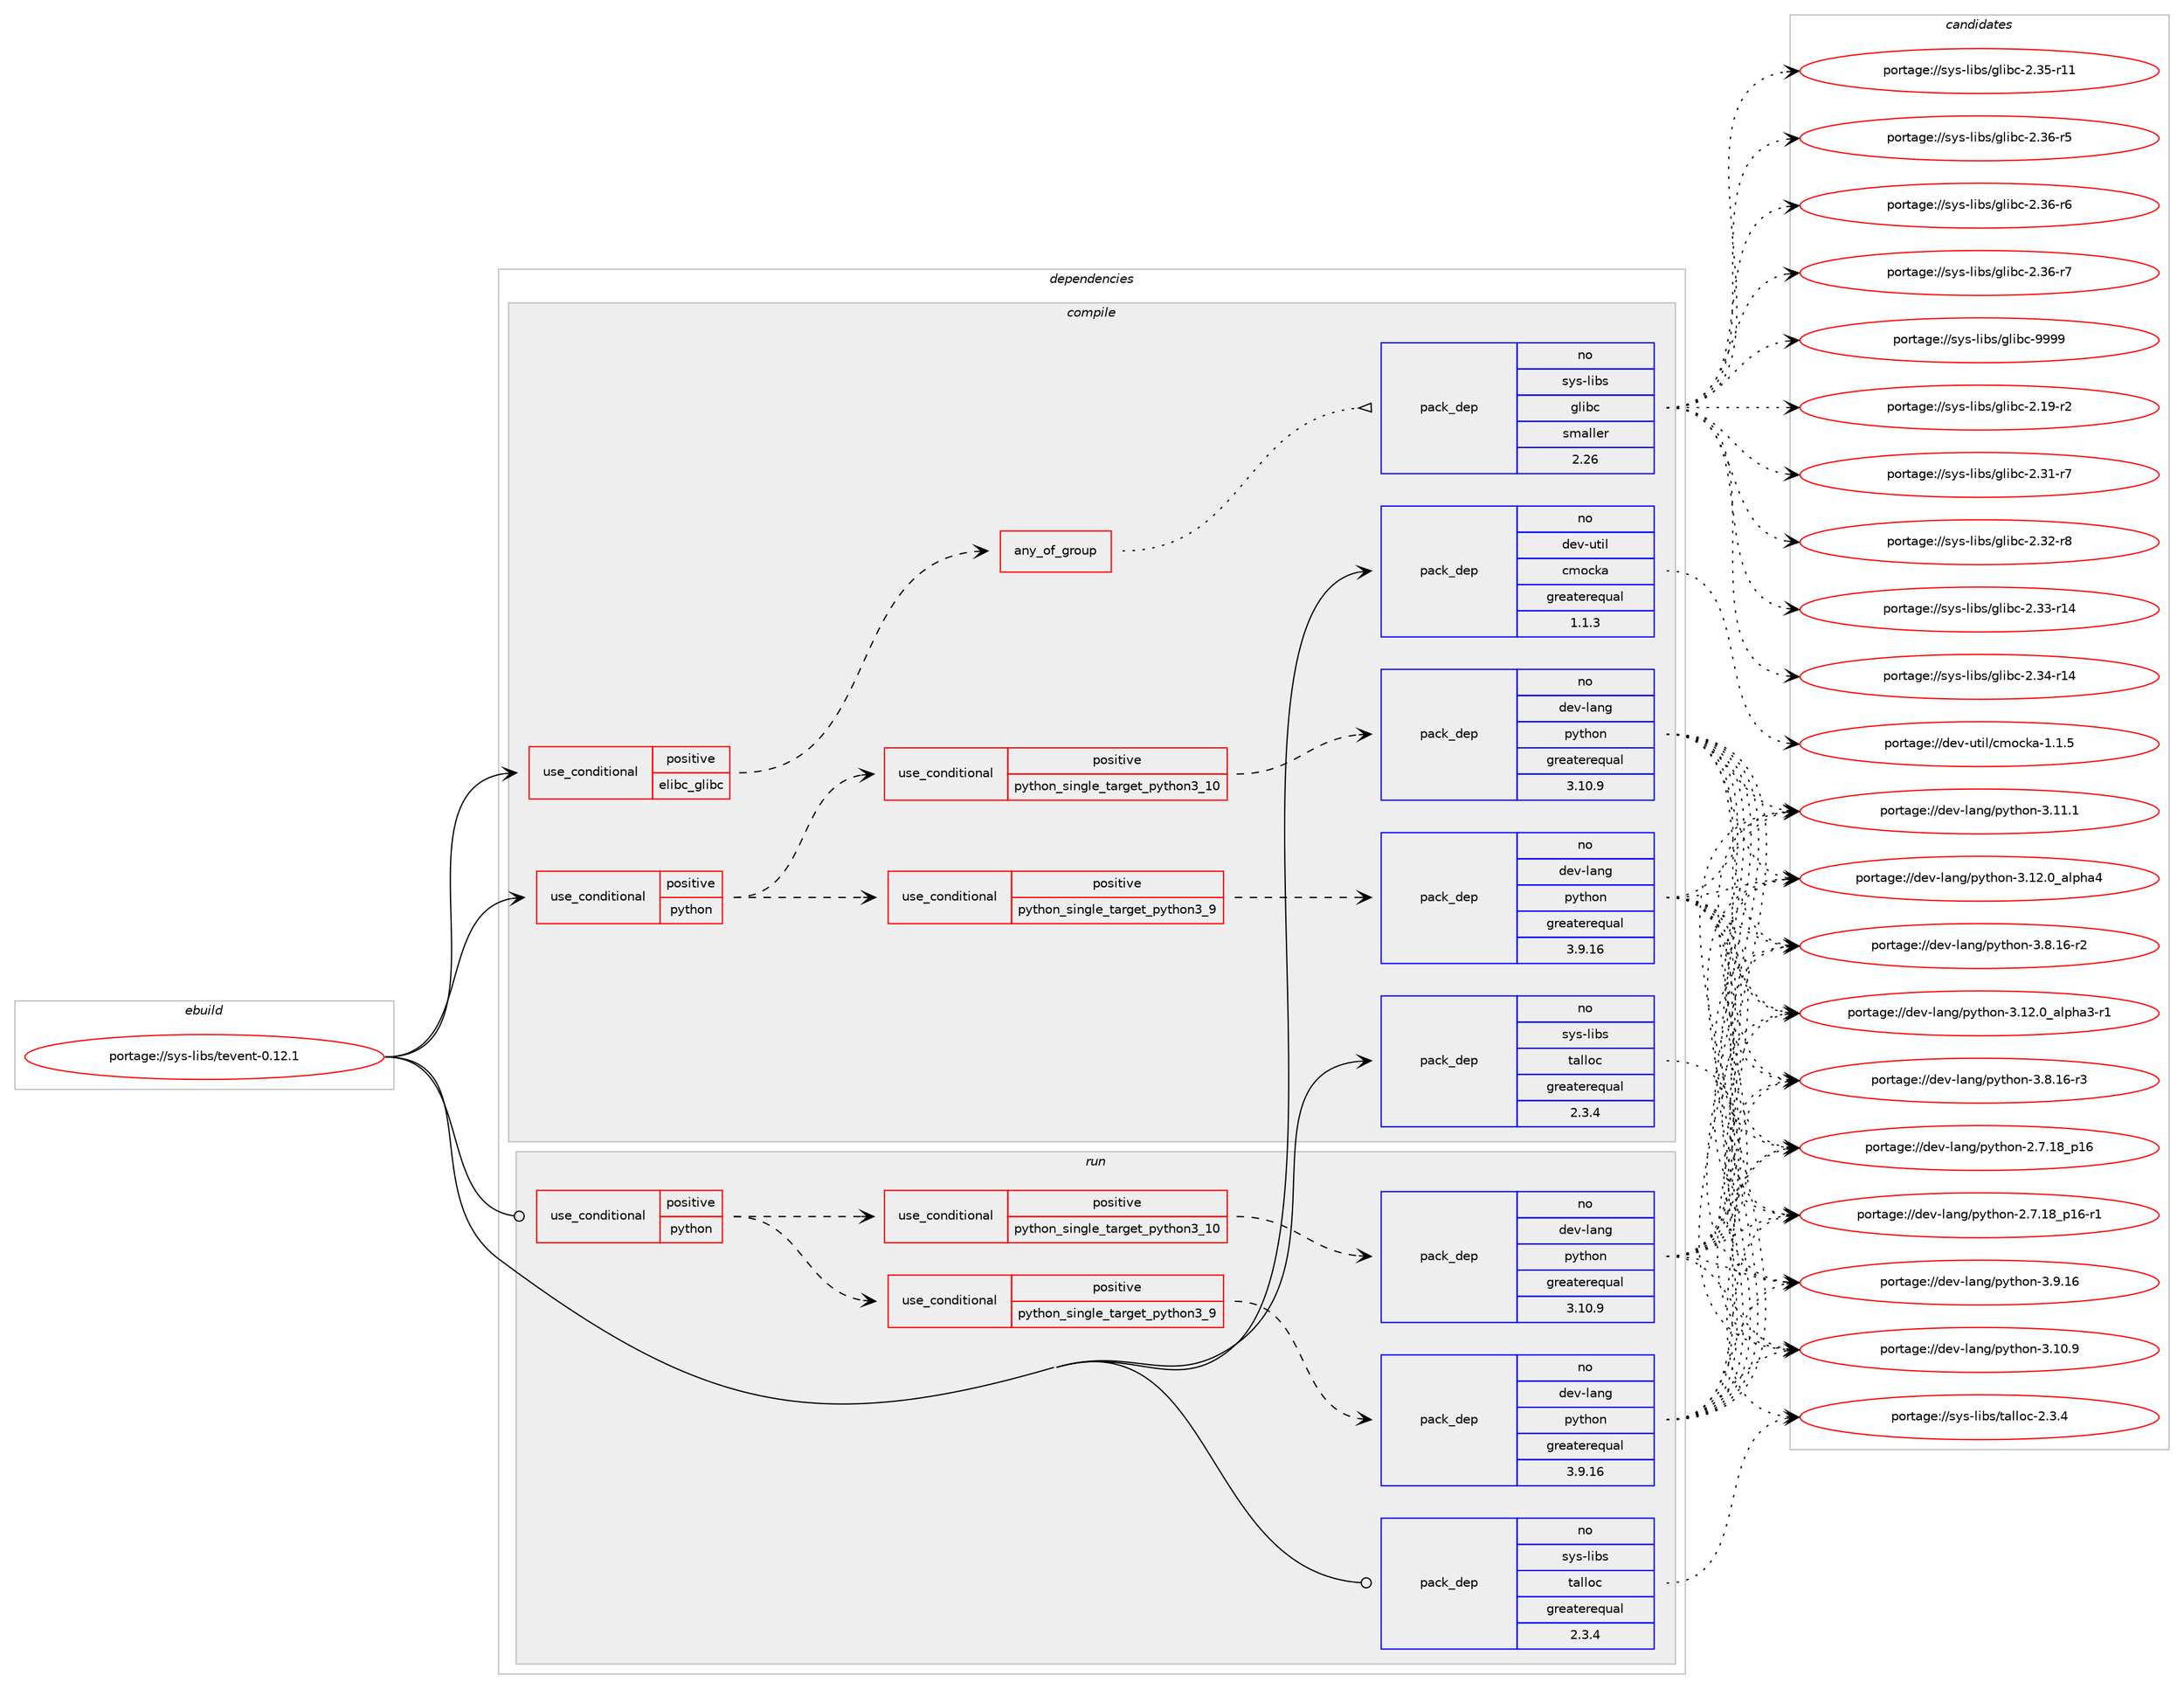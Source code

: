 digraph prolog {

# *************
# Graph options
# *************

newrank=true;
concentrate=true;
compound=true;
graph [rankdir=LR,fontname=Helvetica,fontsize=10,ranksep=1.5];#, ranksep=2.5, nodesep=0.2];
edge  [arrowhead=vee];
node  [fontname=Helvetica,fontsize=10];

# **********
# The ebuild
# **********

subgraph cluster_leftcol {
color=gray;
rank=same;
label=<<i>ebuild</i>>;
id [label="portage://sys-libs/tevent-0.12.1", color=red, width=4, href="../sys-libs/tevent-0.12.1.svg"];
}

# ****************
# The dependencies
# ****************

subgraph cluster_midcol {
color=gray;
label=<<i>dependencies</i>>;
subgraph cluster_compile {
fillcolor="#eeeeee";
style=filled;
label=<<i>compile</i>>;
subgraph cond5636 {
dependency8718 [label=<<TABLE BORDER="0" CELLBORDER="1" CELLSPACING="0" CELLPADDING="4"><TR><TD ROWSPAN="3" CELLPADDING="10">use_conditional</TD></TR><TR><TD>positive</TD></TR><TR><TD>elibc_glibc</TD></TR></TABLE>>, shape=none, color=red];
# *** BEGIN UNKNOWN DEPENDENCY TYPE (TODO) ***
# dependency8718 -> package_dependency(portage://sys-libs/tevent-0.12.1,install,no,net-libs,libtirpc,none,[,,],[],[use(optenable(abi_x86_32),negative),use(optenable(abi_x86_64),negative),use(optenable(abi_x86_x32),negative),use(optenable(abi_mips_n32),negative),use(optenable(abi_mips_n64),negative),use(optenable(abi_mips_o32),negative),use(optenable(abi_s390_32),negative),use(optenable(abi_s390_64),negative)])
# *** END UNKNOWN DEPENDENCY TYPE (TODO) ***

subgraph any63 {
dependency8719 [label=<<TABLE BORDER="0" CELLBORDER="1" CELLSPACING="0" CELLPADDING="4"><TR><TD CELLPADDING="10">any_of_group</TD></TR></TABLE>>, shape=none, color=red];# *** BEGIN UNKNOWN DEPENDENCY TYPE (TODO) ***
# dependency8719 -> package_dependency(portage://sys-libs/tevent-0.12.1,install,no,net-libs,rpcsvc-proto,none,[,,],[],[])
# *** END UNKNOWN DEPENDENCY TYPE (TODO) ***

subgraph pack3013 {
dependency8720 [label=<<TABLE BORDER="0" CELLBORDER="1" CELLSPACING="0" CELLPADDING="4" WIDTH="220"><TR><TD ROWSPAN="6" CELLPADDING="30">pack_dep</TD></TR><TR><TD WIDTH="110">no</TD></TR><TR><TD>sys-libs</TD></TR><TR><TD>glibc</TD></TR><TR><TD>smaller</TD></TR><TR><TD>2.26</TD></TR></TABLE>>, shape=none, color=blue];
}
dependency8719:e -> dependency8720:w [weight=20,style="dotted",arrowhead="oinv"];
}
dependency8718:e -> dependency8719:w [weight=20,style="dashed",arrowhead="vee"];
}
id:e -> dependency8718:w [weight=20,style="solid",arrowhead="vee"];
subgraph cond5637 {
dependency8721 [label=<<TABLE BORDER="0" CELLBORDER="1" CELLSPACING="0" CELLPADDING="4"><TR><TD ROWSPAN="3" CELLPADDING="10">use_conditional</TD></TR><TR><TD>positive</TD></TR><TR><TD>python</TD></TR></TABLE>>, shape=none, color=red];
subgraph cond5638 {
dependency8722 [label=<<TABLE BORDER="0" CELLBORDER="1" CELLSPACING="0" CELLPADDING="4"><TR><TD ROWSPAN="3" CELLPADDING="10">use_conditional</TD></TR><TR><TD>positive</TD></TR><TR><TD>python_single_target_python3_9</TD></TR></TABLE>>, shape=none, color=red];
subgraph pack3014 {
dependency8723 [label=<<TABLE BORDER="0" CELLBORDER="1" CELLSPACING="0" CELLPADDING="4" WIDTH="220"><TR><TD ROWSPAN="6" CELLPADDING="30">pack_dep</TD></TR><TR><TD WIDTH="110">no</TD></TR><TR><TD>dev-lang</TD></TR><TR><TD>python</TD></TR><TR><TD>greaterequal</TD></TR><TR><TD>3.9.16</TD></TR></TABLE>>, shape=none, color=blue];
}
dependency8722:e -> dependency8723:w [weight=20,style="dashed",arrowhead="vee"];
}
dependency8721:e -> dependency8722:w [weight=20,style="dashed",arrowhead="vee"];
subgraph cond5639 {
dependency8724 [label=<<TABLE BORDER="0" CELLBORDER="1" CELLSPACING="0" CELLPADDING="4"><TR><TD ROWSPAN="3" CELLPADDING="10">use_conditional</TD></TR><TR><TD>positive</TD></TR><TR><TD>python_single_target_python3_10</TD></TR></TABLE>>, shape=none, color=red];
subgraph pack3015 {
dependency8725 [label=<<TABLE BORDER="0" CELLBORDER="1" CELLSPACING="0" CELLPADDING="4" WIDTH="220"><TR><TD ROWSPAN="6" CELLPADDING="30">pack_dep</TD></TR><TR><TD WIDTH="110">no</TD></TR><TR><TD>dev-lang</TD></TR><TR><TD>python</TD></TR><TR><TD>greaterequal</TD></TR><TR><TD>3.10.9</TD></TR></TABLE>>, shape=none, color=blue];
}
dependency8724:e -> dependency8725:w [weight=20,style="dashed",arrowhead="vee"];
}
dependency8721:e -> dependency8724:w [weight=20,style="dashed",arrowhead="vee"];
# *** BEGIN UNKNOWN DEPENDENCY TYPE (TODO) ***
# dependency8721 -> package_dependency(portage://sys-libs/tevent-0.12.1,install,no,sys-libs,talloc,none,[,,],[],[use(enable(python),none),use(optenable(python_single_target_python3_9),negative),use(optenable(python_single_target_python3_10),negative)])
# *** END UNKNOWN DEPENDENCY TYPE (TODO) ***

}
id:e -> dependency8721:w [weight=20,style="solid",arrowhead="vee"];
# *** BEGIN UNKNOWN DEPENDENCY TYPE (TODO) ***
# id -> package_dependency(portage://sys-libs/tevent-0.12.1,install,no,dev-libs,libbsd,none,[,,],[],[use(optenable(abi_x86_32),negative),use(optenable(abi_x86_64),negative),use(optenable(abi_x86_x32),negative),use(optenable(abi_mips_n32),negative),use(optenable(abi_mips_n64),negative),use(optenable(abi_mips_o32),negative),use(optenable(abi_s390_32),negative),use(optenable(abi_s390_64),negative)])
# *** END UNKNOWN DEPENDENCY TYPE (TODO) ***

subgraph pack3016 {
dependency8726 [label=<<TABLE BORDER="0" CELLBORDER="1" CELLSPACING="0" CELLPADDING="4" WIDTH="220"><TR><TD ROWSPAN="6" CELLPADDING="30">pack_dep</TD></TR><TR><TD WIDTH="110">no</TD></TR><TR><TD>dev-util</TD></TR><TR><TD>cmocka</TD></TR><TR><TD>greaterequal</TD></TR><TR><TD>1.1.3</TD></TR></TABLE>>, shape=none, color=blue];
}
id:e -> dependency8726:w [weight=20,style="solid",arrowhead="vee"];
subgraph pack3017 {
dependency8727 [label=<<TABLE BORDER="0" CELLBORDER="1" CELLSPACING="0" CELLPADDING="4" WIDTH="220"><TR><TD ROWSPAN="6" CELLPADDING="30">pack_dep</TD></TR><TR><TD WIDTH="110">no</TD></TR><TR><TD>sys-libs</TD></TR><TR><TD>talloc</TD></TR><TR><TD>greaterequal</TD></TR><TR><TD>2.3.4</TD></TR></TABLE>>, shape=none, color=blue];
}
id:e -> dependency8727:w [weight=20,style="solid",arrowhead="vee"];
}
subgraph cluster_compileandrun {
fillcolor="#eeeeee";
style=filled;
label=<<i>compile and run</i>>;
}
subgraph cluster_run {
fillcolor="#eeeeee";
style=filled;
label=<<i>run</i>>;
subgraph cond5640 {
dependency8728 [label=<<TABLE BORDER="0" CELLBORDER="1" CELLSPACING="0" CELLPADDING="4"><TR><TD ROWSPAN="3" CELLPADDING="10">use_conditional</TD></TR><TR><TD>positive</TD></TR><TR><TD>python</TD></TR></TABLE>>, shape=none, color=red];
subgraph cond5641 {
dependency8729 [label=<<TABLE BORDER="0" CELLBORDER="1" CELLSPACING="0" CELLPADDING="4"><TR><TD ROWSPAN="3" CELLPADDING="10">use_conditional</TD></TR><TR><TD>positive</TD></TR><TR><TD>python_single_target_python3_9</TD></TR></TABLE>>, shape=none, color=red];
subgraph pack3018 {
dependency8730 [label=<<TABLE BORDER="0" CELLBORDER="1" CELLSPACING="0" CELLPADDING="4" WIDTH="220"><TR><TD ROWSPAN="6" CELLPADDING="30">pack_dep</TD></TR><TR><TD WIDTH="110">no</TD></TR><TR><TD>dev-lang</TD></TR><TR><TD>python</TD></TR><TR><TD>greaterequal</TD></TR><TR><TD>3.9.16</TD></TR></TABLE>>, shape=none, color=blue];
}
dependency8729:e -> dependency8730:w [weight=20,style="dashed",arrowhead="vee"];
}
dependency8728:e -> dependency8729:w [weight=20,style="dashed",arrowhead="vee"];
subgraph cond5642 {
dependency8731 [label=<<TABLE BORDER="0" CELLBORDER="1" CELLSPACING="0" CELLPADDING="4"><TR><TD ROWSPAN="3" CELLPADDING="10">use_conditional</TD></TR><TR><TD>positive</TD></TR><TR><TD>python_single_target_python3_10</TD></TR></TABLE>>, shape=none, color=red];
subgraph pack3019 {
dependency8732 [label=<<TABLE BORDER="0" CELLBORDER="1" CELLSPACING="0" CELLPADDING="4" WIDTH="220"><TR><TD ROWSPAN="6" CELLPADDING="30">pack_dep</TD></TR><TR><TD WIDTH="110">no</TD></TR><TR><TD>dev-lang</TD></TR><TR><TD>python</TD></TR><TR><TD>greaterequal</TD></TR><TR><TD>3.10.9</TD></TR></TABLE>>, shape=none, color=blue];
}
dependency8731:e -> dependency8732:w [weight=20,style="dashed",arrowhead="vee"];
}
dependency8728:e -> dependency8731:w [weight=20,style="dashed",arrowhead="vee"];
# *** BEGIN UNKNOWN DEPENDENCY TYPE (TODO) ***
# dependency8728 -> package_dependency(portage://sys-libs/tevent-0.12.1,run,no,sys-libs,talloc,none,[,,],[],[use(enable(python),none),use(optenable(python_single_target_python3_9),negative),use(optenable(python_single_target_python3_10),negative)])
# *** END UNKNOWN DEPENDENCY TYPE (TODO) ***

}
id:e -> dependency8728:w [weight=20,style="solid",arrowhead="odot"];
# *** BEGIN UNKNOWN DEPENDENCY TYPE (TODO) ***
# id -> package_dependency(portage://sys-libs/tevent-0.12.1,run,no,dev-libs,libbsd,none,[,,],[],[use(optenable(abi_x86_32),negative),use(optenable(abi_x86_64),negative),use(optenable(abi_x86_x32),negative),use(optenable(abi_mips_n32),negative),use(optenable(abi_mips_n64),negative),use(optenable(abi_mips_o32),negative),use(optenable(abi_s390_32),negative),use(optenable(abi_s390_64),negative)])
# *** END UNKNOWN DEPENDENCY TYPE (TODO) ***

subgraph pack3020 {
dependency8733 [label=<<TABLE BORDER="0" CELLBORDER="1" CELLSPACING="0" CELLPADDING="4" WIDTH="220"><TR><TD ROWSPAN="6" CELLPADDING="30">pack_dep</TD></TR><TR><TD WIDTH="110">no</TD></TR><TR><TD>sys-libs</TD></TR><TR><TD>talloc</TD></TR><TR><TD>greaterequal</TD></TR><TR><TD>2.3.4</TD></TR></TABLE>>, shape=none, color=blue];
}
id:e -> dependency8733:w [weight=20,style="solid",arrowhead="odot"];
}
}

# **************
# The candidates
# **************

subgraph cluster_choices {
rank=same;
color=gray;
label=<<i>candidates</i>>;

subgraph choice3013 {
color=black;
nodesep=1;
choice115121115451081059811547103108105989945504649574511450 [label="portage://sys-libs/glibc-2.19-r2", color=red, width=4,href="../sys-libs/glibc-2.19-r2.svg"];
choice115121115451081059811547103108105989945504651494511455 [label="portage://sys-libs/glibc-2.31-r7", color=red, width=4,href="../sys-libs/glibc-2.31-r7.svg"];
choice115121115451081059811547103108105989945504651504511456 [label="portage://sys-libs/glibc-2.32-r8", color=red, width=4,href="../sys-libs/glibc-2.32-r8.svg"];
choice11512111545108105981154710310810598994550465151451144952 [label="portage://sys-libs/glibc-2.33-r14", color=red, width=4,href="../sys-libs/glibc-2.33-r14.svg"];
choice11512111545108105981154710310810598994550465152451144952 [label="portage://sys-libs/glibc-2.34-r14", color=red, width=4,href="../sys-libs/glibc-2.34-r14.svg"];
choice11512111545108105981154710310810598994550465153451144949 [label="portage://sys-libs/glibc-2.35-r11", color=red, width=4,href="../sys-libs/glibc-2.35-r11.svg"];
choice115121115451081059811547103108105989945504651544511453 [label="portage://sys-libs/glibc-2.36-r5", color=red, width=4,href="../sys-libs/glibc-2.36-r5.svg"];
choice115121115451081059811547103108105989945504651544511454 [label="portage://sys-libs/glibc-2.36-r6", color=red, width=4,href="../sys-libs/glibc-2.36-r6.svg"];
choice115121115451081059811547103108105989945504651544511455 [label="portage://sys-libs/glibc-2.36-r7", color=red, width=4,href="../sys-libs/glibc-2.36-r7.svg"];
choice11512111545108105981154710310810598994557575757 [label="portage://sys-libs/glibc-9999", color=red, width=4,href="../sys-libs/glibc-9999.svg"];
dependency8720:e -> choice115121115451081059811547103108105989945504649574511450:w [style=dotted,weight="100"];
dependency8720:e -> choice115121115451081059811547103108105989945504651494511455:w [style=dotted,weight="100"];
dependency8720:e -> choice115121115451081059811547103108105989945504651504511456:w [style=dotted,weight="100"];
dependency8720:e -> choice11512111545108105981154710310810598994550465151451144952:w [style=dotted,weight="100"];
dependency8720:e -> choice11512111545108105981154710310810598994550465152451144952:w [style=dotted,weight="100"];
dependency8720:e -> choice11512111545108105981154710310810598994550465153451144949:w [style=dotted,weight="100"];
dependency8720:e -> choice115121115451081059811547103108105989945504651544511453:w [style=dotted,weight="100"];
dependency8720:e -> choice115121115451081059811547103108105989945504651544511454:w [style=dotted,weight="100"];
dependency8720:e -> choice115121115451081059811547103108105989945504651544511455:w [style=dotted,weight="100"];
dependency8720:e -> choice11512111545108105981154710310810598994557575757:w [style=dotted,weight="100"];
}
subgraph choice3014 {
color=black;
nodesep=1;
choice10010111845108971101034711212111610411111045504655464956951124954 [label="portage://dev-lang/python-2.7.18_p16", color=red, width=4,href="../dev-lang/python-2.7.18_p16.svg"];
choice100101118451089711010347112121116104111110455046554649569511249544511449 [label="portage://dev-lang/python-2.7.18_p16-r1", color=red, width=4,href="../dev-lang/python-2.7.18_p16-r1.svg"];
choice10010111845108971101034711212111610411111045514649484657 [label="portage://dev-lang/python-3.10.9", color=red, width=4,href="../dev-lang/python-3.10.9.svg"];
choice10010111845108971101034711212111610411111045514649494649 [label="portage://dev-lang/python-3.11.1", color=red, width=4,href="../dev-lang/python-3.11.1.svg"];
choice10010111845108971101034711212111610411111045514649504648959710811210497514511449 [label="portage://dev-lang/python-3.12.0_alpha3-r1", color=red, width=4,href="../dev-lang/python-3.12.0_alpha3-r1.svg"];
choice1001011184510897110103471121211161041111104551464950464895971081121049752 [label="portage://dev-lang/python-3.12.0_alpha4", color=red, width=4,href="../dev-lang/python-3.12.0_alpha4.svg"];
choice100101118451089711010347112121116104111110455146564649544511450 [label="portage://dev-lang/python-3.8.16-r2", color=red, width=4,href="../dev-lang/python-3.8.16-r2.svg"];
choice100101118451089711010347112121116104111110455146564649544511451 [label="portage://dev-lang/python-3.8.16-r3", color=red, width=4,href="../dev-lang/python-3.8.16-r3.svg"];
choice10010111845108971101034711212111610411111045514657464954 [label="portage://dev-lang/python-3.9.16", color=red, width=4,href="../dev-lang/python-3.9.16.svg"];
dependency8723:e -> choice10010111845108971101034711212111610411111045504655464956951124954:w [style=dotted,weight="100"];
dependency8723:e -> choice100101118451089711010347112121116104111110455046554649569511249544511449:w [style=dotted,weight="100"];
dependency8723:e -> choice10010111845108971101034711212111610411111045514649484657:w [style=dotted,weight="100"];
dependency8723:e -> choice10010111845108971101034711212111610411111045514649494649:w [style=dotted,weight="100"];
dependency8723:e -> choice10010111845108971101034711212111610411111045514649504648959710811210497514511449:w [style=dotted,weight="100"];
dependency8723:e -> choice1001011184510897110103471121211161041111104551464950464895971081121049752:w [style=dotted,weight="100"];
dependency8723:e -> choice100101118451089711010347112121116104111110455146564649544511450:w [style=dotted,weight="100"];
dependency8723:e -> choice100101118451089711010347112121116104111110455146564649544511451:w [style=dotted,weight="100"];
dependency8723:e -> choice10010111845108971101034711212111610411111045514657464954:w [style=dotted,weight="100"];
}
subgraph choice3015 {
color=black;
nodesep=1;
choice10010111845108971101034711212111610411111045504655464956951124954 [label="portage://dev-lang/python-2.7.18_p16", color=red, width=4,href="../dev-lang/python-2.7.18_p16.svg"];
choice100101118451089711010347112121116104111110455046554649569511249544511449 [label="portage://dev-lang/python-2.7.18_p16-r1", color=red, width=4,href="../dev-lang/python-2.7.18_p16-r1.svg"];
choice10010111845108971101034711212111610411111045514649484657 [label="portage://dev-lang/python-3.10.9", color=red, width=4,href="../dev-lang/python-3.10.9.svg"];
choice10010111845108971101034711212111610411111045514649494649 [label="portage://dev-lang/python-3.11.1", color=red, width=4,href="../dev-lang/python-3.11.1.svg"];
choice10010111845108971101034711212111610411111045514649504648959710811210497514511449 [label="portage://dev-lang/python-3.12.0_alpha3-r1", color=red, width=4,href="../dev-lang/python-3.12.0_alpha3-r1.svg"];
choice1001011184510897110103471121211161041111104551464950464895971081121049752 [label="portage://dev-lang/python-3.12.0_alpha4", color=red, width=4,href="../dev-lang/python-3.12.0_alpha4.svg"];
choice100101118451089711010347112121116104111110455146564649544511450 [label="portage://dev-lang/python-3.8.16-r2", color=red, width=4,href="../dev-lang/python-3.8.16-r2.svg"];
choice100101118451089711010347112121116104111110455146564649544511451 [label="portage://dev-lang/python-3.8.16-r3", color=red, width=4,href="../dev-lang/python-3.8.16-r3.svg"];
choice10010111845108971101034711212111610411111045514657464954 [label="portage://dev-lang/python-3.9.16", color=red, width=4,href="../dev-lang/python-3.9.16.svg"];
dependency8725:e -> choice10010111845108971101034711212111610411111045504655464956951124954:w [style=dotted,weight="100"];
dependency8725:e -> choice100101118451089711010347112121116104111110455046554649569511249544511449:w [style=dotted,weight="100"];
dependency8725:e -> choice10010111845108971101034711212111610411111045514649484657:w [style=dotted,weight="100"];
dependency8725:e -> choice10010111845108971101034711212111610411111045514649494649:w [style=dotted,weight="100"];
dependency8725:e -> choice10010111845108971101034711212111610411111045514649504648959710811210497514511449:w [style=dotted,weight="100"];
dependency8725:e -> choice1001011184510897110103471121211161041111104551464950464895971081121049752:w [style=dotted,weight="100"];
dependency8725:e -> choice100101118451089711010347112121116104111110455146564649544511450:w [style=dotted,weight="100"];
dependency8725:e -> choice100101118451089711010347112121116104111110455146564649544511451:w [style=dotted,weight="100"];
dependency8725:e -> choice10010111845108971101034711212111610411111045514657464954:w [style=dotted,weight="100"];
}
subgraph choice3016 {
color=black;
nodesep=1;
choice1001011184511711610510847991091119910797454946494653 [label="portage://dev-util/cmocka-1.1.5", color=red, width=4,href="../dev-util/cmocka-1.1.5.svg"];
dependency8726:e -> choice1001011184511711610510847991091119910797454946494653:w [style=dotted,weight="100"];
}
subgraph choice3017 {
color=black;
nodesep=1;
choice1151211154510810598115471169710810811199455046514652 [label="portage://sys-libs/talloc-2.3.4", color=red, width=4,href="../sys-libs/talloc-2.3.4.svg"];
dependency8727:e -> choice1151211154510810598115471169710810811199455046514652:w [style=dotted,weight="100"];
}
subgraph choice3018 {
color=black;
nodesep=1;
choice10010111845108971101034711212111610411111045504655464956951124954 [label="portage://dev-lang/python-2.7.18_p16", color=red, width=4,href="../dev-lang/python-2.7.18_p16.svg"];
choice100101118451089711010347112121116104111110455046554649569511249544511449 [label="portage://dev-lang/python-2.7.18_p16-r1", color=red, width=4,href="../dev-lang/python-2.7.18_p16-r1.svg"];
choice10010111845108971101034711212111610411111045514649484657 [label="portage://dev-lang/python-3.10.9", color=red, width=4,href="../dev-lang/python-3.10.9.svg"];
choice10010111845108971101034711212111610411111045514649494649 [label="portage://dev-lang/python-3.11.1", color=red, width=4,href="../dev-lang/python-3.11.1.svg"];
choice10010111845108971101034711212111610411111045514649504648959710811210497514511449 [label="portage://dev-lang/python-3.12.0_alpha3-r1", color=red, width=4,href="../dev-lang/python-3.12.0_alpha3-r1.svg"];
choice1001011184510897110103471121211161041111104551464950464895971081121049752 [label="portage://dev-lang/python-3.12.0_alpha4", color=red, width=4,href="../dev-lang/python-3.12.0_alpha4.svg"];
choice100101118451089711010347112121116104111110455146564649544511450 [label="portage://dev-lang/python-3.8.16-r2", color=red, width=4,href="../dev-lang/python-3.8.16-r2.svg"];
choice100101118451089711010347112121116104111110455146564649544511451 [label="portage://dev-lang/python-3.8.16-r3", color=red, width=4,href="../dev-lang/python-3.8.16-r3.svg"];
choice10010111845108971101034711212111610411111045514657464954 [label="portage://dev-lang/python-3.9.16", color=red, width=4,href="../dev-lang/python-3.9.16.svg"];
dependency8730:e -> choice10010111845108971101034711212111610411111045504655464956951124954:w [style=dotted,weight="100"];
dependency8730:e -> choice100101118451089711010347112121116104111110455046554649569511249544511449:w [style=dotted,weight="100"];
dependency8730:e -> choice10010111845108971101034711212111610411111045514649484657:w [style=dotted,weight="100"];
dependency8730:e -> choice10010111845108971101034711212111610411111045514649494649:w [style=dotted,weight="100"];
dependency8730:e -> choice10010111845108971101034711212111610411111045514649504648959710811210497514511449:w [style=dotted,weight="100"];
dependency8730:e -> choice1001011184510897110103471121211161041111104551464950464895971081121049752:w [style=dotted,weight="100"];
dependency8730:e -> choice100101118451089711010347112121116104111110455146564649544511450:w [style=dotted,weight="100"];
dependency8730:e -> choice100101118451089711010347112121116104111110455146564649544511451:w [style=dotted,weight="100"];
dependency8730:e -> choice10010111845108971101034711212111610411111045514657464954:w [style=dotted,weight="100"];
}
subgraph choice3019 {
color=black;
nodesep=1;
choice10010111845108971101034711212111610411111045504655464956951124954 [label="portage://dev-lang/python-2.7.18_p16", color=red, width=4,href="../dev-lang/python-2.7.18_p16.svg"];
choice100101118451089711010347112121116104111110455046554649569511249544511449 [label="portage://dev-lang/python-2.7.18_p16-r1", color=red, width=4,href="../dev-lang/python-2.7.18_p16-r1.svg"];
choice10010111845108971101034711212111610411111045514649484657 [label="portage://dev-lang/python-3.10.9", color=red, width=4,href="../dev-lang/python-3.10.9.svg"];
choice10010111845108971101034711212111610411111045514649494649 [label="portage://dev-lang/python-3.11.1", color=red, width=4,href="../dev-lang/python-3.11.1.svg"];
choice10010111845108971101034711212111610411111045514649504648959710811210497514511449 [label="portage://dev-lang/python-3.12.0_alpha3-r1", color=red, width=4,href="../dev-lang/python-3.12.0_alpha3-r1.svg"];
choice1001011184510897110103471121211161041111104551464950464895971081121049752 [label="portage://dev-lang/python-3.12.0_alpha4", color=red, width=4,href="../dev-lang/python-3.12.0_alpha4.svg"];
choice100101118451089711010347112121116104111110455146564649544511450 [label="portage://dev-lang/python-3.8.16-r2", color=red, width=4,href="../dev-lang/python-3.8.16-r2.svg"];
choice100101118451089711010347112121116104111110455146564649544511451 [label="portage://dev-lang/python-3.8.16-r3", color=red, width=4,href="../dev-lang/python-3.8.16-r3.svg"];
choice10010111845108971101034711212111610411111045514657464954 [label="portage://dev-lang/python-3.9.16", color=red, width=4,href="../dev-lang/python-3.9.16.svg"];
dependency8732:e -> choice10010111845108971101034711212111610411111045504655464956951124954:w [style=dotted,weight="100"];
dependency8732:e -> choice100101118451089711010347112121116104111110455046554649569511249544511449:w [style=dotted,weight="100"];
dependency8732:e -> choice10010111845108971101034711212111610411111045514649484657:w [style=dotted,weight="100"];
dependency8732:e -> choice10010111845108971101034711212111610411111045514649494649:w [style=dotted,weight="100"];
dependency8732:e -> choice10010111845108971101034711212111610411111045514649504648959710811210497514511449:w [style=dotted,weight="100"];
dependency8732:e -> choice1001011184510897110103471121211161041111104551464950464895971081121049752:w [style=dotted,weight="100"];
dependency8732:e -> choice100101118451089711010347112121116104111110455146564649544511450:w [style=dotted,weight="100"];
dependency8732:e -> choice100101118451089711010347112121116104111110455146564649544511451:w [style=dotted,weight="100"];
dependency8732:e -> choice10010111845108971101034711212111610411111045514657464954:w [style=dotted,weight="100"];
}
subgraph choice3020 {
color=black;
nodesep=1;
choice1151211154510810598115471169710810811199455046514652 [label="portage://sys-libs/talloc-2.3.4", color=red, width=4,href="../sys-libs/talloc-2.3.4.svg"];
dependency8733:e -> choice1151211154510810598115471169710810811199455046514652:w [style=dotted,weight="100"];
}
}

}
